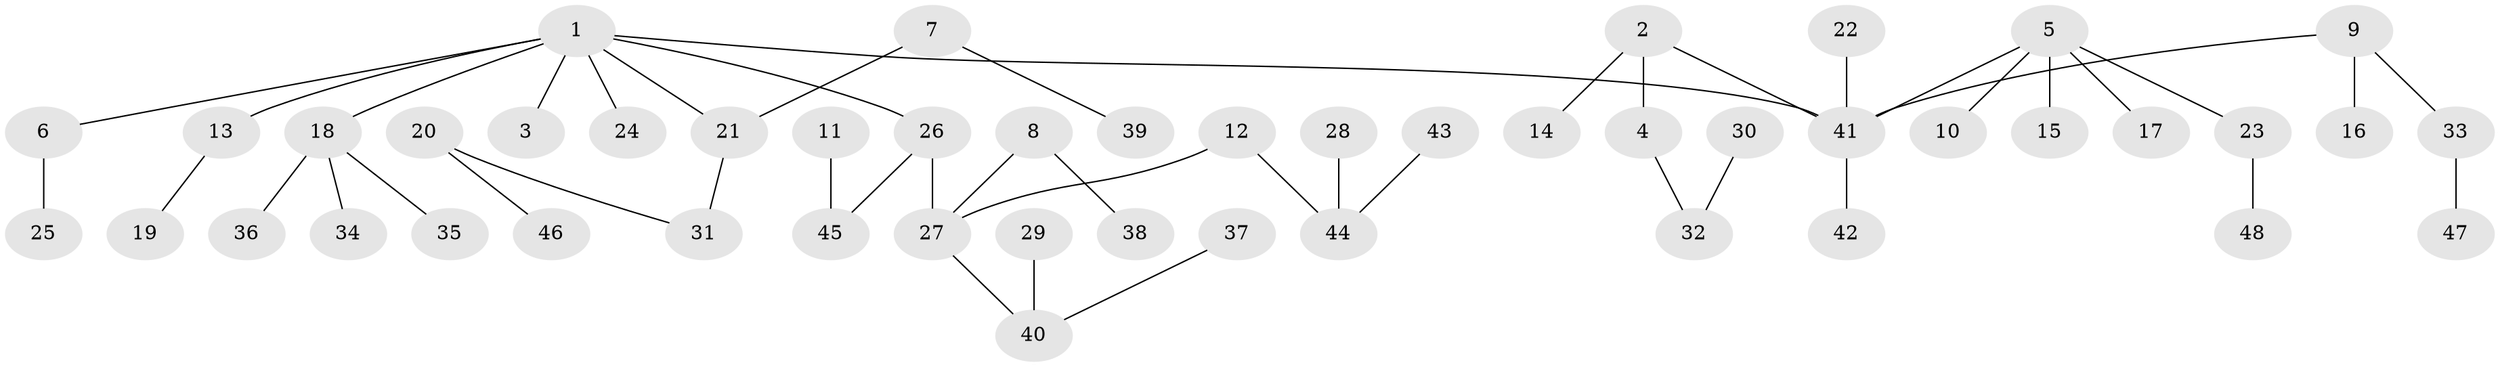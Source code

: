 // original degree distribution, {9: 0.012658227848101266, 4: 0.0759493670886076, 1: 0.5189873417721519, 7: 0.012658227848101266, 3: 0.10126582278481013, 6: 0.012658227848101266, 2: 0.25316455696202533, 5: 0.012658227848101266}
// Generated by graph-tools (version 1.1) at 2025/37/03/04/25 23:37:20]
// undirected, 48 vertices, 47 edges
graph export_dot {
  node [color=gray90,style=filled];
  1;
  2;
  3;
  4;
  5;
  6;
  7;
  8;
  9;
  10;
  11;
  12;
  13;
  14;
  15;
  16;
  17;
  18;
  19;
  20;
  21;
  22;
  23;
  24;
  25;
  26;
  27;
  28;
  29;
  30;
  31;
  32;
  33;
  34;
  35;
  36;
  37;
  38;
  39;
  40;
  41;
  42;
  43;
  44;
  45;
  46;
  47;
  48;
  1 -- 3 [weight=1.0];
  1 -- 6 [weight=1.0];
  1 -- 13 [weight=1.0];
  1 -- 18 [weight=1.0];
  1 -- 21 [weight=1.0];
  1 -- 24 [weight=1.0];
  1 -- 26 [weight=1.0];
  1 -- 41 [weight=1.0];
  2 -- 4 [weight=1.0];
  2 -- 14 [weight=1.0];
  2 -- 41 [weight=1.0];
  4 -- 32 [weight=1.0];
  5 -- 10 [weight=1.0];
  5 -- 15 [weight=1.0];
  5 -- 17 [weight=1.0];
  5 -- 23 [weight=1.0];
  5 -- 41 [weight=1.0];
  6 -- 25 [weight=1.0];
  7 -- 21 [weight=1.0];
  7 -- 39 [weight=1.0];
  8 -- 27 [weight=1.0];
  8 -- 38 [weight=1.0];
  9 -- 16 [weight=1.0];
  9 -- 33 [weight=1.0];
  9 -- 41 [weight=1.0];
  11 -- 45 [weight=1.0];
  12 -- 27 [weight=1.0];
  12 -- 44 [weight=1.0];
  13 -- 19 [weight=1.0];
  18 -- 34 [weight=1.0];
  18 -- 35 [weight=1.0];
  18 -- 36 [weight=1.0];
  20 -- 31 [weight=1.0];
  20 -- 46 [weight=1.0];
  21 -- 31 [weight=1.0];
  22 -- 41 [weight=1.0];
  23 -- 48 [weight=1.0];
  26 -- 27 [weight=1.0];
  26 -- 45 [weight=1.0];
  27 -- 40 [weight=1.0];
  28 -- 44 [weight=1.0];
  29 -- 40 [weight=1.0];
  30 -- 32 [weight=1.0];
  33 -- 47 [weight=1.0];
  37 -- 40 [weight=1.0];
  41 -- 42 [weight=1.0];
  43 -- 44 [weight=1.0];
}
